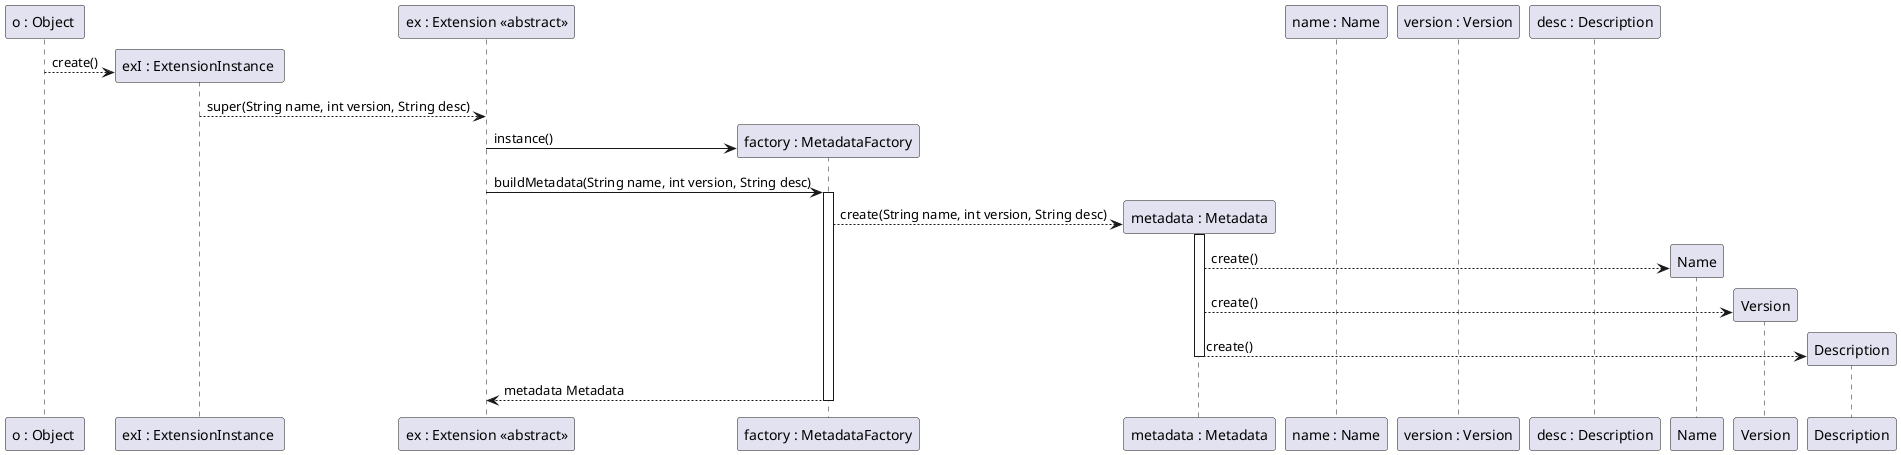@startuml core01_2_05_design.png


'participant "app : CleanSheets" as app
'participant "manager : ExtensionManager" as manager
'participant "loader : DescriptionExtensionLoader" as loader
'participant "ctrl : DescriptionExtensionLoaderController" as ctrl
'participant "thread : Thread" as thread
'participant "ui : DescriptionExtensionLoaderUI" as ui





'participant "metadata : Metadata" as metadata
'participant "dto : ExtensionDTO" as dto
'participant "name : Name" as name
'participant "version : Version" as version
'participant "desc : Description" as desc
'participant "factory : MetadataFactory" as factory
'participant " : Metadatable" as interface

participant "o : Object " as o
participant "exI : ExtensionInstance " as exI
participant "ex : Extension << abstract >>" as ex
participant "factory : MetadataFactory" as factory
participant "metadata : Metadata" as metadata
participant "name : Name" as name
participant "version : Version" as version
participant "desc : Description" as desc

create exI 
o --> exI : create()
exI --> ex : super(String name, int version, String desc)
create factory
ex -> factory : instance()

ex -> factory : buildMetadata(String name, int version, String desc)
activate factory
create metadata

factory --> metadata : create(String name, int version, String desc)
activate metadata
create Name
metadata --> Name : create()
create Version
metadata --> Version : create()
create Description
metadata --> Description : create()
deactivate metadata
factory --> ex : metadata Metadata


deactivate factory

@enduml